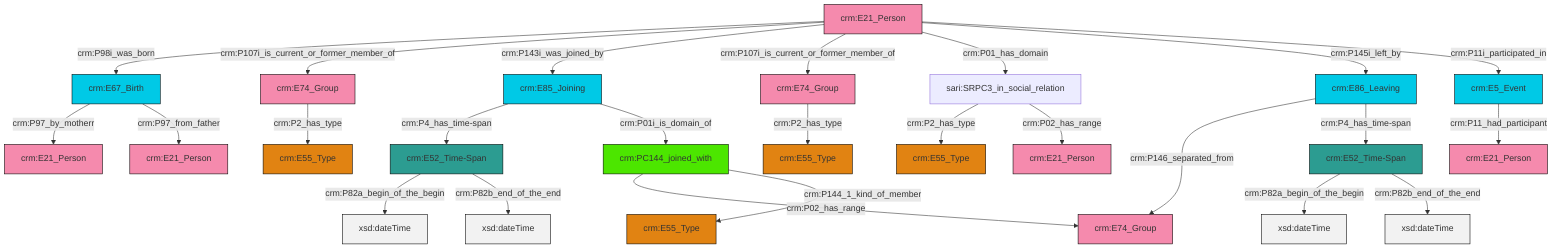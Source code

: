 graph TD
classDef Literal fill:#f2f2f2,stroke:#000000;
classDef CRM_Entity fill:#FFFFFF,stroke:#000000;
classDef Temporal_Entity fill:#00C9E6, stroke:#000000;
classDef Type fill:#E18312, stroke:#000000;
classDef Time-Span fill:#2C9C91, stroke:#000000;
classDef Appellation fill:#FFEB7F, stroke:#000000;
classDef Place fill:#008836, stroke:#000000;
classDef Persistent_Item fill:#B266B2, stroke:#000000;
classDef Conceptual_Object fill:#FFD700, stroke:#000000;
classDef Physical_Thing fill:#D2B48C, stroke:#000000;
classDef Actor fill:#f58aad, stroke:#000000;
classDef PC_Classes fill:#4ce600, stroke:#000000;
classDef Multi fill:#cccccc,stroke:#000000;

2["crm:E86_Leaving"]:::Temporal_Entity -->|crm:P146_separated_from| 8["crm:E74_Group"]:::Actor
4["crm:E85_Joining"]:::Temporal_Entity -->|crm:P4_has_time-span| 11["crm:E52_Time-Span"]:::Time-Span
12["crm:E21_Person"]:::Actor -->|crm:P98i_was_born| 13["crm:E67_Birth"]:::Temporal_Entity
9["crm:PC144_joined_with"]:::PC_Classes -->|crm:P02_has_range| 8["crm:E74_Group"]:::Actor
9["crm:PC144_joined_with"]:::PC_Classes -->|crm:P144_1_kind_of_member| 0["crm:E55_Type"]:::Type
4["crm:E85_Joining"]:::Temporal_Entity -->|crm:P01i_is_domain_of| 9["crm:PC144_joined_with"]:::PC_Classes
13["crm:E67_Birth"]:::Temporal_Entity -->|crm:P97_by_motherr| 19["crm:E21_Person"]:::Actor
6["sari:SRPC3_in_social_relation"]:::Default -->|crm:P2_has_type| 24["crm:E55_Type"]:::Type
25["crm:E74_Group"]:::Actor -->|crm:P2_has_type| 26["crm:E55_Type"]:::Type
12["crm:E21_Person"]:::Actor -->|crm:P107i_is_current_or_former_member_of| 15["crm:E74_Group"]:::Actor
11["crm:E52_Time-Span"]:::Time-Span -->|crm:P82a_begin_of_the_begin| 28[xsd:dateTime]:::Literal
21["crm:E52_Time-Span"]:::Time-Span -->|crm:P82a_begin_of_the_begin| 29[xsd:dateTime]:::Literal
12["crm:E21_Person"]:::Actor -->|crm:P143i_was_joined_by| 4["crm:E85_Joining"]:::Temporal_Entity
6["sari:SRPC3_in_social_relation"]:::Default -->|crm:P02_has_range| 34["crm:E21_Person"]:::Actor
13["crm:E67_Birth"]:::Temporal_Entity -->|crm:P97_from_father| 35["crm:E21_Person"]:::Actor
12["crm:E21_Person"]:::Actor -->|crm:P107i_is_current_or_former_member_of| 25["crm:E74_Group"]:::Actor
2["crm:E86_Leaving"]:::Temporal_Entity -->|crm:P4_has_time-span| 21["crm:E52_Time-Span"]:::Time-Span
12["crm:E21_Person"]:::Actor -->|crm:P01_has_domain| 6["sari:SRPC3_in_social_relation"]:::Default
12["crm:E21_Person"]:::Actor -->|crm:P145i_left_by| 2["crm:E86_Leaving"]:::Temporal_Entity
38["crm:E5_Event"]:::Temporal_Entity -->|crm:P11_had_participant| 32["crm:E21_Person"]:::Actor
21["crm:E52_Time-Span"]:::Time-Span -->|crm:P82b_end_of_the_end| 39[xsd:dateTime]:::Literal
11["crm:E52_Time-Span"]:::Time-Span -->|crm:P82b_end_of_the_end| 41[xsd:dateTime]:::Literal
12["crm:E21_Person"]:::Actor -->|crm:P11i_participated_in| 38["crm:E5_Event"]:::Temporal_Entity
15["crm:E74_Group"]:::Actor -->|crm:P2_has_type| 17["crm:E55_Type"]:::Type
